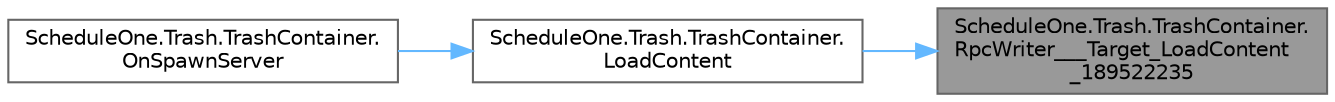 digraph "ScheduleOne.Trash.TrashContainer.RpcWriter___Target_LoadContent_189522235"
{
 // LATEX_PDF_SIZE
  bgcolor="transparent";
  edge [fontname=Helvetica,fontsize=10,labelfontname=Helvetica,labelfontsize=10];
  node [fontname=Helvetica,fontsize=10,shape=box,height=0.2,width=0.4];
  rankdir="RL";
  Node1 [id="Node000001",label="ScheduleOne.Trash.TrashContainer.\lRpcWriter___Target_LoadContent\l_189522235",height=0.2,width=0.4,color="gray40", fillcolor="grey60", style="filled", fontcolor="black",tooltip=" "];
  Node1 -> Node2 [id="edge1_Node000001_Node000002",dir="back",color="steelblue1",style="solid",tooltip=" "];
  Node2 [id="Node000002",label="ScheduleOne.Trash.TrashContainer.\lLoadContent",height=0.2,width=0.4,color="grey40", fillcolor="white", style="filled",URL="$class_schedule_one_1_1_trash_1_1_trash_container.html#aaf7ecc66ef394c476522f0b7ca660d76",tooltip=" "];
  Node2 -> Node3 [id="edge2_Node000002_Node000003",dir="back",color="steelblue1",style="solid",tooltip=" "];
  Node3 [id="Node000003",label="ScheduleOne.Trash.TrashContainer.\lOnSpawnServer",height=0.2,width=0.4,color="grey40", fillcolor="white", style="filled",URL="$class_schedule_one_1_1_trash_1_1_trash_container.html#a52a06a93b3c0a3e07362c24145d54905",tooltip=" "];
}
